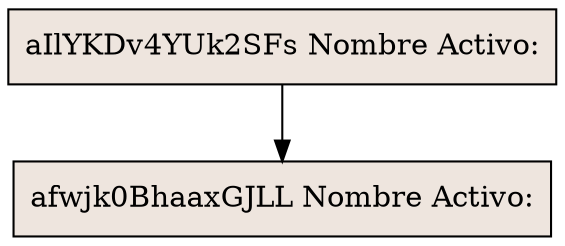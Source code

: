 digraph reporte{
node [shape = record, style=filled, fillcolor=seashell2];
				DaIlYKDv4YUk2SFs[label = "aIlYKDv4YUk2SFs Nombre Activo: "]
				Dafwjk0BhaaxGJLL[label = "afwjk0BhaaxGJLL Nombre Activo: "]
				Dafwjk0BhaaxGJLL[label = "aIlYKDv4YUk2SFs Nombre Activo: "]
				DaIlYKDv4YUk2SFs-> Dafwjk0BhaaxGJLL
				Dafwjk0BhaaxGJLL[label = "afwjk0BhaaxGJLL Nombre Activo: "]

}
